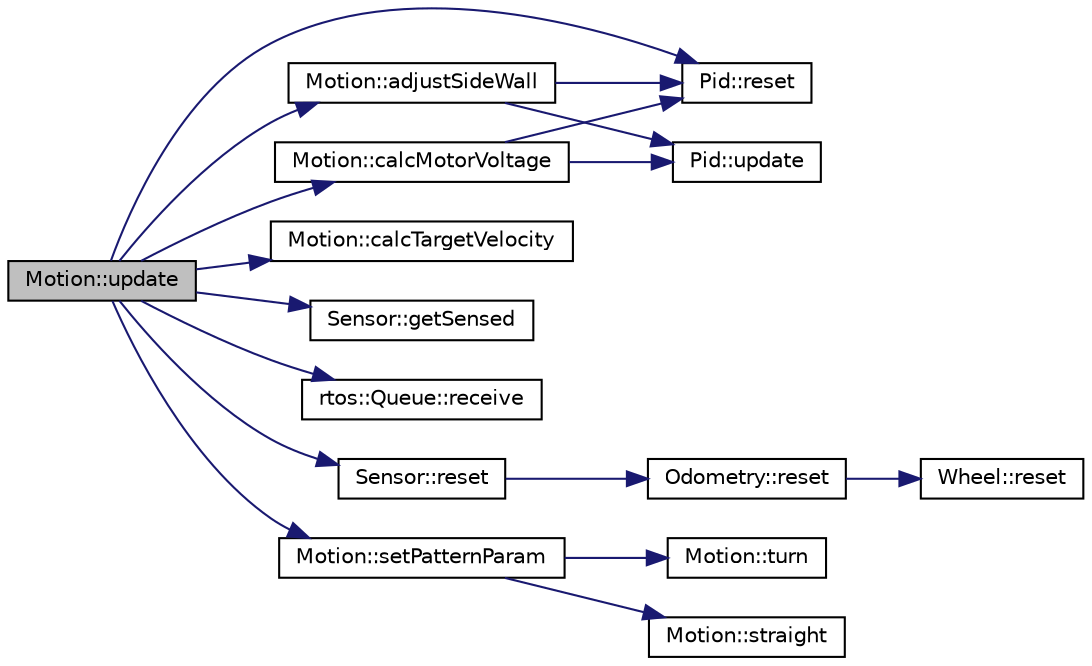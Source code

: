 digraph "Motion::update"
{
 // LATEX_PDF_SIZE
  edge [fontname="Helvetica",fontsize="10",labelfontname="Helvetica",labelfontsize="10"];
  node [fontname="Helvetica",fontsize="10",shape=record];
  rankdir="LR";
  Node1 [label="Motion::update",height=0.2,width=0.4,color="black", fillcolor="grey75", style="filled", fontcolor="black",tooltip=" "];
  Node1 -> Node2 [color="midnightblue",fontsize="10",style="solid",fontname="Helvetica"];
  Node2 [label="Motion::adjustSideWall",height=0.2,width=0.4,color="black", fillcolor="white", style="filled",URL="$classMotion.html#ae94739eace106dbb1c4629aa84704d97",tooltip=" "];
  Node2 -> Node3 [color="midnightblue",fontsize="10",style="solid",fontname="Helvetica"];
  Node3 [label="Pid::reset",height=0.2,width=0.4,color="black", fillcolor="white", style="filled",URL="$classPid.html#ab19a928bb06138f9822dc2a322941afe",tooltip=" "];
  Node2 -> Node4 [color="midnightblue",fontsize="10",style="solid",fontname="Helvetica"];
  Node4 [label="Pid::update",height=0.2,width=0.4,color="black", fillcolor="white", style="filled",URL="$classPid.html#a622c1a86a7eb8e31dc8fb887f2135f8d",tooltip=" "];
  Node1 -> Node5 [color="midnightblue",fontsize="10",style="solid",fontname="Helvetica"];
  Node5 [label="Motion::calcMotorVoltage",height=0.2,width=0.4,color="black", fillcolor="white", style="filled",URL="$classMotion.html#af8591170cfe25ac7ef18854885155806",tooltip=" "];
  Node5 -> Node3 [color="midnightblue",fontsize="10",style="solid",fontname="Helvetica"];
  Node5 -> Node4 [color="midnightblue",fontsize="10",style="solid",fontname="Helvetica"];
  Node1 -> Node6 [color="midnightblue",fontsize="10",style="solid",fontname="Helvetica"];
  Node6 [label="Motion::calcTargetVelocity",height=0.2,width=0.4,color="black", fillcolor="white", style="filled",URL="$classMotion.html#ab337066536297cd742a34529201dbfa1",tooltip=" "];
  Node1 -> Node7 [color="midnightblue",fontsize="10",style="solid",fontname="Helvetica"];
  Node7 [label="Sensor::getSensed",height=0.2,width=0.4,color="black", fillcolor="white", style="filled",URL="$classSensor.html#a19267a097e4fd8ba8e0985d1c79564eb",tooltip=" "];
  Node1 -> Node8 [color="midnightblue",fontsize="10",style="solid",fontname="Helvetica"];
  Node8 [label="rtos::Queue::receive",height=0.2,width=0.4,color="black", fillcolor="white", style="filled",URL="$classrtos_1_1Queue.html#a35cf2aa33e37f25f6bec5d5f51405383",tooltip=" "];
  Node1 -> Node3 [color="midnightblue",fontsize="10",style="solid",fontname="Helvetica"];
  Node1 -> Node9 [color="midnightblue",fontsize="10",style="solid",fontname="Helvetica"];
  Node9 [label="Sensor::reset",height=0.2,width=0.4,color="black", fillcolor="white", style="filled",URL="$classSensor.html#a1a1496eff19b794e926ad714727866b5",tooltip=" "];
  Node9 -> Node10 [color="midnightblue",fontsize="10",style="solid",fontname="Helvetica"];
  Node10 [label="Odometry::reset",height=0.2,width=0.4,color="black", fillcolor="white", style="filled",URL="$classOdometry.html#a699bbc51fa495b061d9a24a0c9bf39b6",tooltip="リセット"];
  Node10 -> Node11 [color="midnightblue",fontsize="10",style="solid",fontname="Helvetica"];
  Node11 [label="Wheel::reset",height=0.2,width=0.4,color="black", fillcolor="white", style="filled",URL="$classWheel.html#a822b07a6c99cdd151bd8c03d580c7683",tooltip="リセット"];
  Node1 -> Node12 [color="midnightblue",fontsize="10",style="solid",fontname="Helvetica"];
  Node12 [label="Motion::setPatternParam",height=0.2,width=0.4,color="black", fillcolor="white", style="filled",URL="$classMotion.html#a9bcaee14e0506856f9ad063b54320fac",tooltip=" "];
  Node12 -> Node13 [color="midnightblue",fontsize="10",style="solid",fontname="Helvetica"];
  Node13 [label="Motion::straight",height=0.2,width=0.4,color="black", fillcolor="white", style="filled",URL="$classMotion.html#a8b7214b471ca39f94cdf977b7b3cf494",tooltip=" "];
  Node12 -> Node14 [color="midnightblue",fontsize="10",style="solid",fontname="Helvetica"];
  Node14 [label="Motion::turn",height=0.2,width=0.4,color="black", fillcolor="white", style="filled",URL="$classMotion.html#a0123b398e9d38a32bd7a7aad9eca58fd",tooltip=" "];
}
